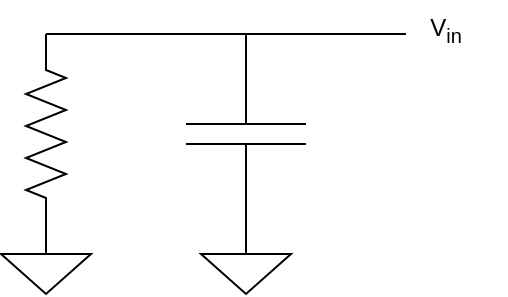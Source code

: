 <mxfile version="19.0.3" type="device"><diagram id="o1DBp3aiBcjmONLYTGWU" name="Page-1"><mxGraphModel dx="946" dy="596" grid="1" gridSize="10" guides="1" tooltips="1" connect="1" arrows="1" fold="1" page="1" pageScale="1" pageWidth="850" pageHeight="1100" math="0" shadow="0"><root><mxCell id="0"/><mxCell id="1" parent="0"/><mxCell id="P3747M9MHDwkjMwu97T4-2" value="" style="pointerEvents=1;verticalLabelPosition=bottom;shadow=0;dashed=0;align=center;html=1;verticalAlign=top;shape=mxgraph.electrical.resistors.resistor_2;rotation=90;" vertex="1" parent="1"><mxGeometry x="200" y="260" width="100" height="20" as="geometry"/></mxCell><mxCell id="P3747M9MHDwkjMwu97T4-3" value="" style="endArrow=none;html=1;rounded=0;" edge="1" parent="1"><mxGeometry width="50" height="50" relative="1" as="geometry"><mxPoint x="250" y="220" as="sourcePoint"/><mxPoint x="430" y="220" as="targetPoint"/></mxGeometry></mxCell><mxCell id="P3747M9MHDwkjMwu97T4-5" value="" style="pointerEvents=1;verticalLabelPosition=bottom;shadow=0;dashed=0;align=center;html=1;verticalAlign=top;shape=mxgraph.electrical.capacitors.capacitor_1;rotation=90;" vertex="1" parent="1"><mxGeometry x="300" y="240" width="100" height="60" as="geometry"/></mxCell><mxCell id="P3747M9MHDwkjMwu97T4-6" value="" style="pointerEvents=1;verticalLabelPosition=bottom;shadow=0;dashed=0;align=center;html=1;verticalAlign=top;shape=mxgraph.electrical.signal_sources.signal_ground;" vertex="1" parent="1"><mxGeometry x="227.5" y="320" width="45" height="30" as="geometry"/></mxCell><mxCell id="P3747M9MHDwkjMwu97T4-7" value="" style="pointerEvents=1;verticalLabelPosition=bottom;shadow=0;dashed=0;align=center;html=1;verticalAlign=top;shape=mxgraph.electrical.signal_sources.signal_ground;" vertex="1" parent="1"><mxGeometry x="327.5" y="320" width="45" height="30" as="geometry"/></mxCell><mxCell id="P3747M9MHDwkjMwu97T4-8" value="V&lt;sub&gt;in&lt;/sub&gt;" style="text;html=1;strokeColor=none;fillColor=none;align=center;verticalAlign=middle;whiteSpace=wrap;rounded=0;" vertex="1" parent="1"><mxGeometry x="420" y="203" width="60" height="30" as="geometry"/></mxCell></root></mxGraphModel></diagram></mxfile>